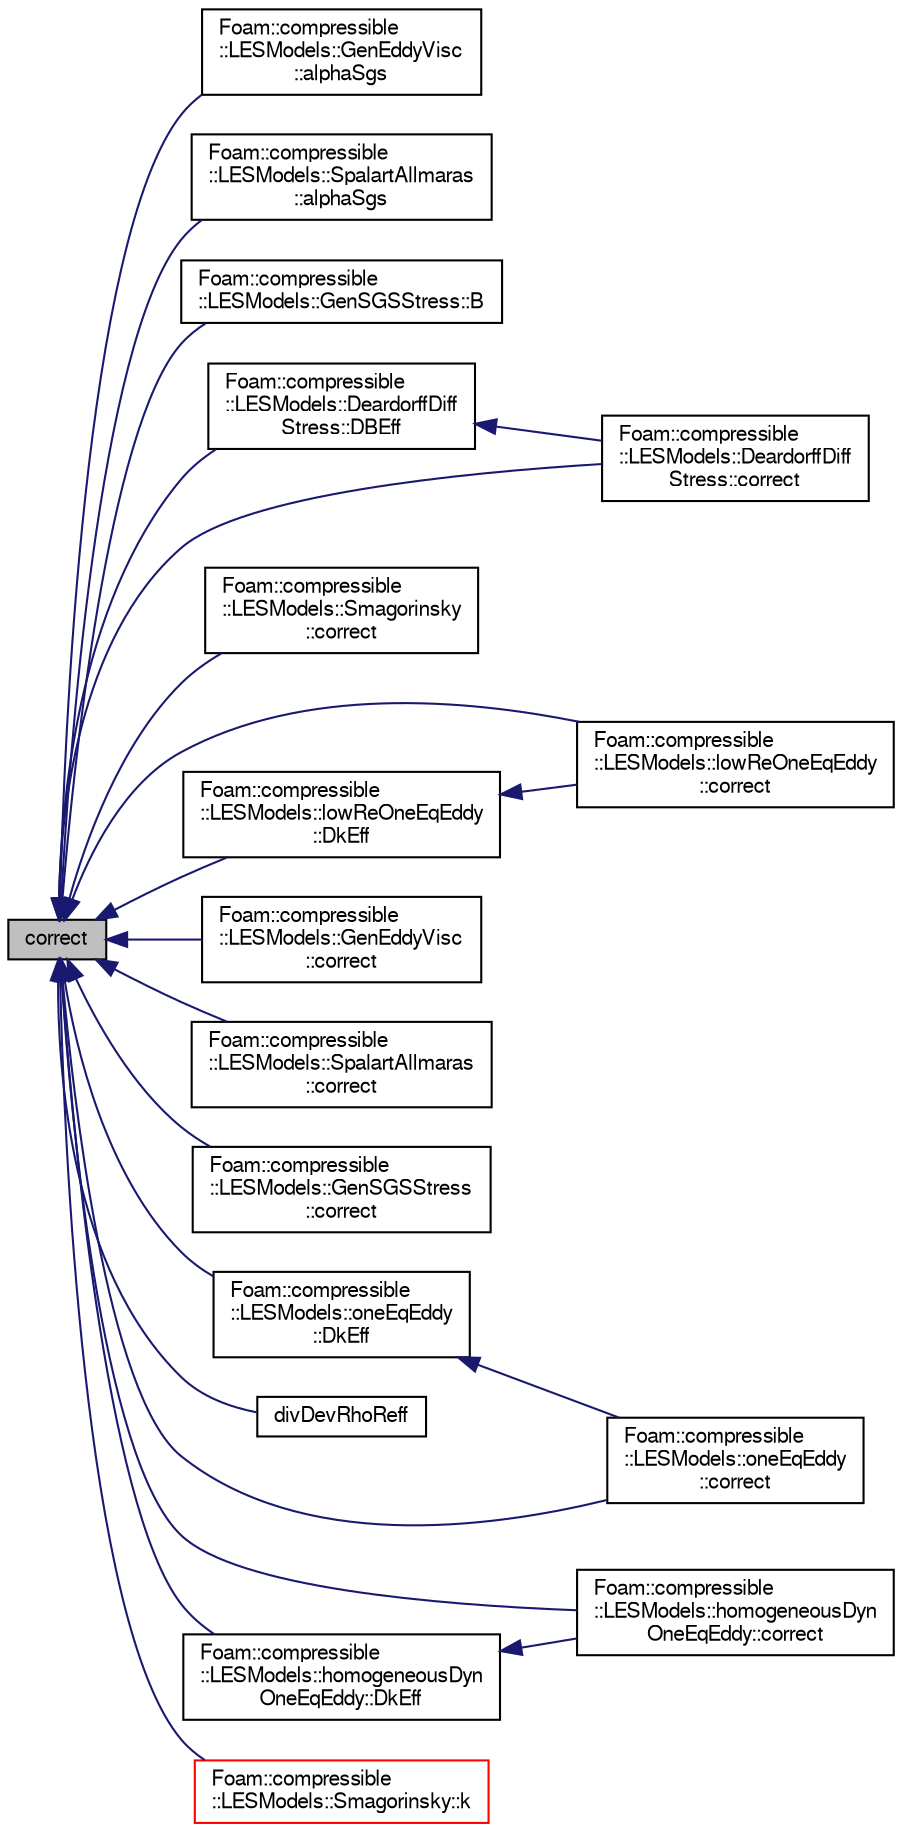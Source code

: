 digraph "correct"
{
  bgcolor="transparent";
  edge [fontname="FreeSans",fontsize="10",labelfontname="FreeSans",labelfontsize="10"];
  node [fontname="FreeSans",fontsize="10",shape=record];
  rankdir="LR";
  Node1147 [label="correct",height=0.2,width=0.4,color="black", fillcolor="grey75", style="filled", fontcolor="black"];
  Node1147 -> Node1148 [dir="back",color="midnightblue",fontsize="10",style="solid",fontname="FreeSans"];
  Node1148 [label="Foam::compressible\l::LESModels::GenEddyVisc\l::alphaSgs",height=0.2,width=0.4,color="black",URL="$a30622.html#a69dfcceb14c507fc5d18568888cfdd44",tooltip="Return thermal diffusivity. "];
  Node1147 -> Node1149 [dir="back",color="midnightblue",fontsize="10",style="solid",fontname="FreeSans"];
  Node1149 [label="Foam::compressible\l::LESModels::SpalartAllmaras\l::alphaSgs",height=0.2,width=0.4,color="black",URL="$a30650.html#a69dfcceb14c507fc5d18568888cfdd44",tooltip="Return SGS thermal diffusivity. "];
  Node1147 -> Node1150 [dir="back",color="midnightblue",fontsize="10",style="solid",fontname="FreeSans"];
  Node1150 [label="Foam::compressible\l::LESModels::GenSGSStress::B",height=0.2,width=0.4,color="black",URL="$a30626.html#a9122700f36ed24ee3cd4a1cb1ac61383",tooltip="Return the sub-grid stress tensor. "];
  Node1147 -> Node1151 [dir="back",color="midnightblue",fontsize="10",style="solid",fontname="FreeSans"];
  Node1151 [label="Foam::compressible\l::LESModels::DeardorffDiff\lStress::correct",height=0.2,width=0.4,color="black",URL="$a30614.html#a4f67b3ab06ec329ec02fa14d5f15d8f2",tooltip="Correct Eddy-Viscosity and related properties. "];
  Node1147 -> Node1152 [dir="back",color="midnightblue",fontsize="10",style="solid",fontname="FreeSans"];
  Node1152 [label="Foam::compressible\l::LESModels::lowReOneEqEddy\l::correct",height=0.2,width=0.4,color="black",URL="$a30638.html#a4f67b3ab06ec329ec02fa14d5f15d8f2",tooltip="Correct Eddy-Viscosity and related properties. "];
  Node1147 -> Node1153 [dir="back",color="midnightblue",fontsize="10",style="solid",fontname="FreeSans"];
  Node1153 [label="Foam::compressible\l::LESModels::Smagorinsky\l::correct",height=0.2,width=0.4,color="black",URL="$a30646.html#a4f67b3ab06ec329ec02fa14d5f15d8f2",tooltip="Correct Eddy-Viscosity and related properties. "];
  Node1147 -> Node1154 [dir="back",color="midnightblue",fontsize="10",style="solid",fontname="FreeSans"];
  Node1154 [label="Foam::compressible\l::LESModels::oneEqEddy\l::correct",height=0.2,width=0.4,color="black",URL="$a30642.html#a4f67b3ab06ec329ec02fa14d5f15d8f2",tooltip="Correct Eddy-Viscosity and related properties. "];
  Node1147 -> Node1155 [dir="back",color="midnightblue",fontsize="10",style="solid",fontname="FreeSans"];
  Node1155 [label="Foam::compressible\l::LESModels::homogeneousDyn\lOneEqEddy::correct",height=0.2,width=0.4,color="black",URL="$a30630.html#a4f67b3ab06ec329ec02fa14d5f15d8f2",tooltip="Correct Eddy-Viscosity and related properties. "];
  Node1147 -> Node1156 [dir="back",color="midnightblue",fontsize="10",style="solid",fontname="FreeSans"];
  Node1156 [label="Foam::compressible\l::LESModels::GenEddyVisc\l::correct",height=0.2,width=0.4,color="black",URL="$a30622.html#a4f67b3ab06ec329ec02fa14d5f15d8f2",tooltip="Correct Eddy-Viscosity and related properties. "];
  Node1147 -> Node1157 [dir="back",color="midnightblue",fontsize="10",style="solid",fontname="FreeSans"];
  Node1157 [label="Foam::compressible\l::LESModels::SpalartAllmaras\l::correct",height=0.2,width=0.4,color="black",URL="$a30650.html#a4f67b3ab06ec329ec02fa14d5f15d8f2",tooltip="Correct nuTilda and related properties. "];
  Node1147 -> Node1158 [dir="back",color="midnightblue",fontsize="10",style="solid",fontname="FreeSans"];
  Node1158 [label="Foam::compressible\l::LESModels::GenSGSStress\l::correct",height=0.2,width=0.4,color="black",URL="$a30626.html#a4f67b3ab06ec329ec02fa14d5f15d8f2",tooltip="Correct Eddy-Viscosity and related properties. "];
  Node1147 -> Node1159 [dir="back",color="midnightblue",fontsize="10",style="solid",fontname="FreeSans"];
  Node1159 [label="Foam::compressible\l::LESModels::DeardorffDiff\lStress::DBEff",height=0.2,width=0.4,color="black",URL="$a30614.html#aa48e60cd7debd34a3639299196441f8e",tooltip="Return the effective diffusivity for B. "];
  Node1159 -> Node1151 [dir="back",color="midnightblue",fontsize="10",style="solid",fontname="FreeSans"];
  Node1147 -> Node1160 [dir="back",color="midnightblue",fontsize="10",style="solid",fontname="FreeSans"];
  Node1160 [label="divDevRhoReff",height=0.2,width=0.4,color="black",URL="$a30634.html#a70c6f2b264bc57f5151c900cb136bb20",tooltip="Return the source term for the momentum equation. "];
  Node1147 -> Node1161 [dir="back",color="midnightblue",fontsize="10",style="solid",fontname="FreeSans"];
  Node1161 [label="Foam::compressible\l::LESModels::lowReOneEqEddy\l::DkEff",height=0.2,width=0.4,color="black",URL="$a30638.html#a1faa4b448524c4de622637dc51aa4a30",tooltip="Return the effective diffusivity for k. "];
  Node1161 -> Node1152 [dir="back",color="midnightblue",fontsize="10",style="solid",fontname="FreeSans"];
  Node1147 -> Node1162 [dir="back",color="midnightblue",fontsize="10",style="solid",fontname="FreeSans"];
  Node1162 [label="Foam::compressible\l::LESModels::oneEqEddy\l::DkEff",height=0.2,width=0.4,color="black",URL="$a30642.html#a1faa4b448524c4de622637dc51aa4a30",tooltip="Return the effective diffusivity for k. "];
  Node1162 -> Node1154 [dir="back",color="midnightblue",fontsize="10",style="solid",fontname="FreeSans"];
  Node1147 -> Node1163 [dir="back",color="midnightblue",fontsize="10",style="solid",fontname="FreeSans"];
  Node1163 [label="Foam::compressible\l::LESModels::homogeneousDyn\lOneEqEddy::DkEff",height=0.2,width=0.4,color="black",URL="$a30630.html#a1faa4b448524c4de622637dc51aa4a30",tooltip="Return the effective diffusivity for k. "];
  Node1163 -> Node1155 [dir="back",color="midnightblue",fontsize="10",style="solid",fontname="FreeSans"];
  Node1147 -> Node1164 [dir="back",color="midnightblue",fontsize="10",style="solid",fontname="FreeSans"];
  Node1164 [label="Foam::compressible\l::LESModels::Smagorinsky::k",height=0.2,width=0.4,color="red",URL="$a30646.html#a2cc3daa68147a9052c2b37e9ac37eca4",tooltip="Return SGS kinetic energy. "];
}
